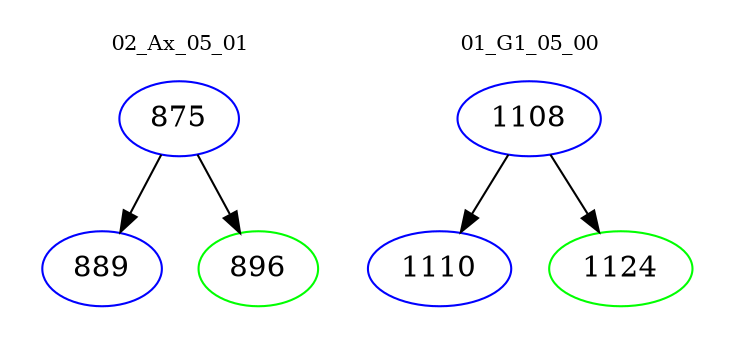 digraph{
subgraph cluster_0 {
color = white
label = "02_Ax_05_01";
fontsize=10;
T0_875 [label="875", color="blue"]
T0_875 -> T0_889 [color="black"]
T0_889 [label="889", color="blue"]
T0_875 -> T0_896 [color="black"]
T0_896 [label="896", color="green"]
}
subgraph cluster_1 {
color = white
label = "01_G1_05_00";
fontsize=10;
T1_1108 [label="1108", color="blue"]
T1_1108 -> T1_1110 [color="black"]
T1_1110 [label="1110", color="blue"]
T1_1108 -> T1_1124 [color="black"]
T1_1124 [label="1124", color="green"]
}
}
